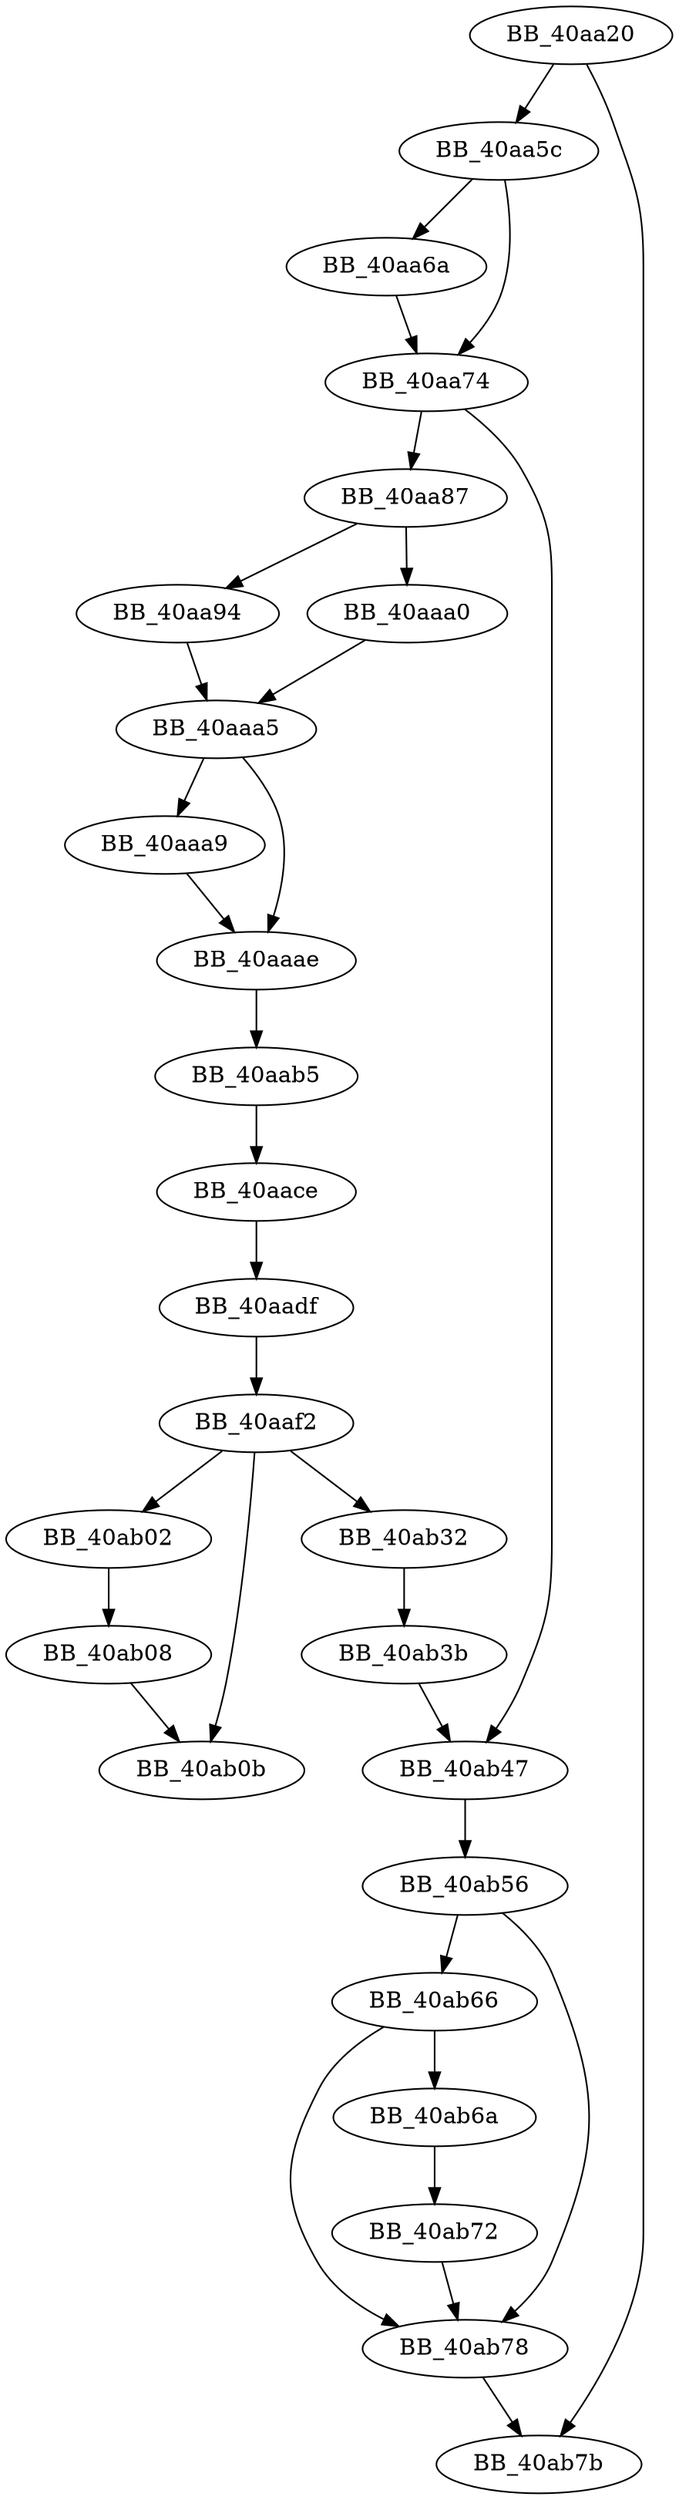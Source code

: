DiGraph sub_40AA20{
BB_40aa20->BB_40aa5c
BB_40aa20->BB_40ab7b
BB_40aa5c->BB_40aa6a
BB_40aa5c->BB_40aa74
BB_40aa6a->BB_40aa74
BB_40aa74->BB_40aa87
BB_40aa74->BB_40ab47
BB_40aa87->BB_40aa94
BB_40aa87->BB_40aaa0
BB_40aa94->BB_40aaa5
BB_40aaa0->BB_40aaa5
BB_40aaa5->BB_40aaa9
BB_40aaa5->BB_40aaae
BB_40aaa9->BB_40aaae
BB_40aaae->BB_40aab5
BB_40aab5->BB_40aace
BB_40aace->BB_40aadf
BB_40aadf->BB_40aaf2
BB_40aaf2->BB_40ab02
BB_40aaf2->BB_40ab0b
BB_40aaf2->BB_40ab32
BB_40ab02->BB_40ab08
BB_40ab08->BB_40ab0b
BB_40ab32->BB_40ab3b
BB_40ab3b->BB_40ab47
BB_40ab47->BB_40ab56
BB_40ab56->BB_40ab66
BB_40ab56->BB_40ab78
BB_40ab66->BB_40ab6a
BB_40ab66->BB_40ab78
BB_40ab6a->BB_40ab72
BB_40ab72->BB_40ab78
BB_40ab78->BB_40ab7b
}
